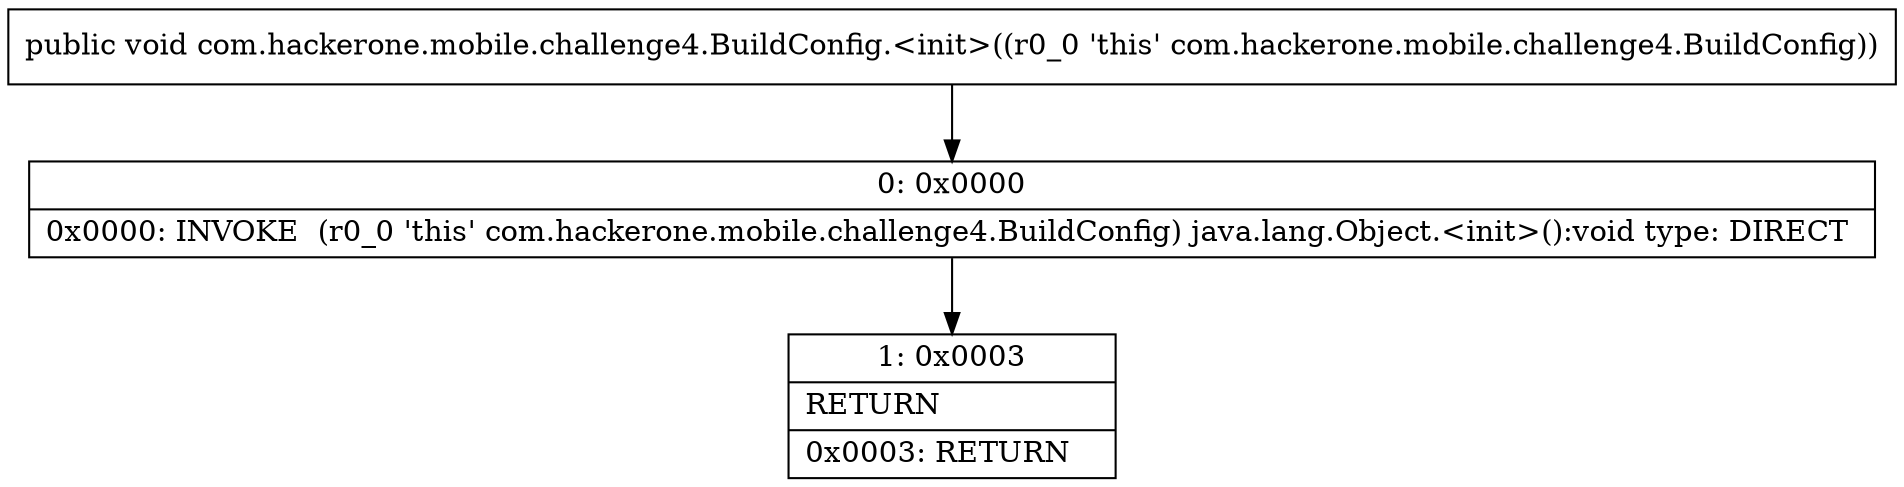 digraph "CFG forcom.hackerone.mobile.challenge4.BuildConfig.\<init\>()V" {
Node_0 [shape=record,label="{0\:\ 0x0000|0x0000: INVOKE  (r0_0 'this' com.hackerone.mobile.challenge4.BuildConfig) java.lang.Object.\<init\>():void type: DIRECT \l}"];
Node_1 [shape=record,label="{1\:\ 0x0003|RETURN\l|0x0003: RETURN   \l}"];
MethodNode[shape=record,label="{public void com.hackerone.mobile.challenge4.BuildConfig.\<init\>((r0_0 'this' com.hackerone.mobile.challenge4.BuildConfig)) }"];
MethodNode -> Node_0;
Node_0 -> Node_1;
}

